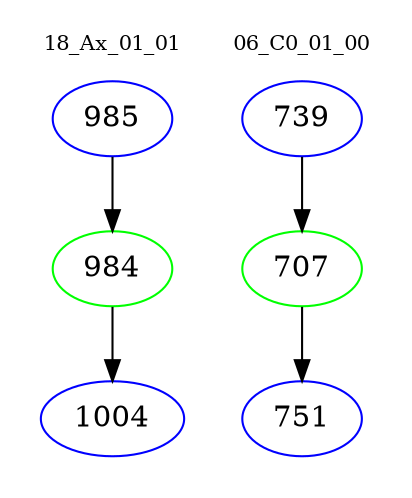 digraph{
subgraph cluster_0 {
color = white
label = "18_Ax_01_01";
fontsize=10;
T0_985 [label="985", color="blue"]
T0_985 -> T0_984 [color="black"]
T0_984 [label="984", color="green"]
T0_984 -> T0_1004 [color="black"]
T0_1004 [label="1004", color="blue"]
}
subgraph cluster_1 {
color = white
label = "06_C0_01_00";
fontsize=10;
T1_739 [label="739", color="blue"]
T1_739 -> T1_707 [color="black"]
T1_707 [label="707", color="green"]
T1_707 -> T1_751 [color="black"]
T1_751 [label="751", color="blue"]
}
}
